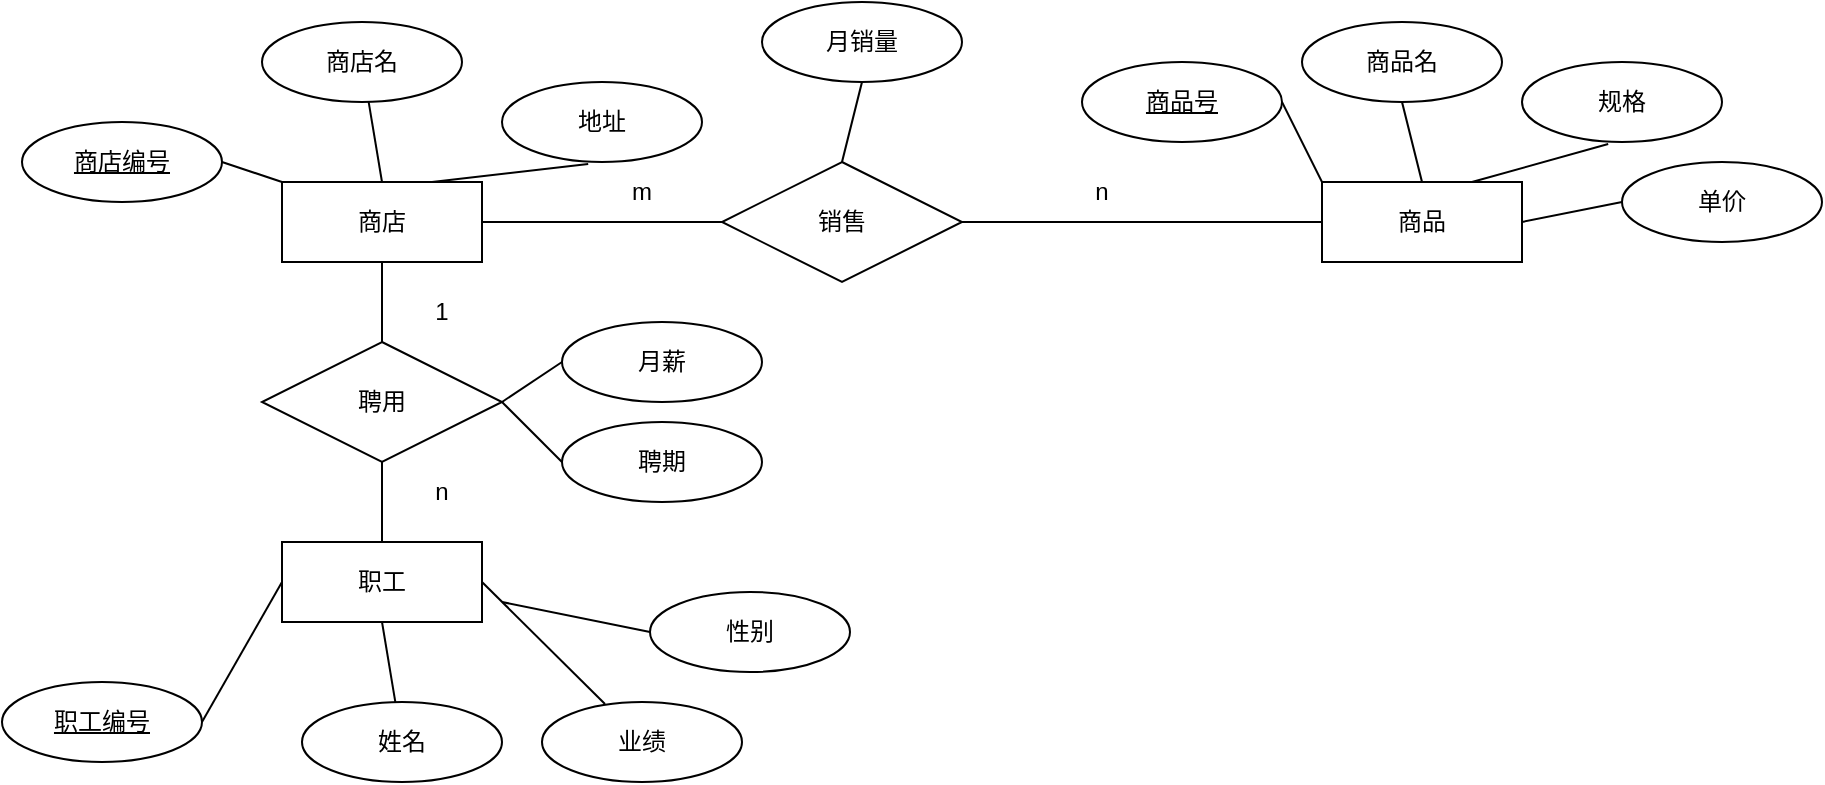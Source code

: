 <mxfile>
    <diagram id="zwYAlqA1al0VfaQJe72U" name="第 1 页">
        <mxGraphModel dx="1396" dy="635" grid="1" gridSize="10" guides="1" tooltips="1" connect="1" arrows="1" fold="1" page="0" pageScale="1" pageWidth="827" pageHeight="1169" math="0" shadow="0">
            <root>
                <mxCell id="0"/>
                <mxCell id="1" parent="0"/>
                <mxCell id="2" value="商店" style="whiteSpace=wrap;html=1;align=center;" vertex="1" parent="1">
                    <mxGeometry x="130" y="340" width="100" height="40" as="geometry"/>
                </mxCell>
                <mxCell id="3" value="&lt;u&gt;商店编号&lt;/u&gt;" style="ellipse;whiteSpace=wrap;html=1;align=center;" vertex="1" parent="1">
                    <mxGeometry y="310" width="100" height="40" as="geometry"/>
                </mxCell>
                <mxCell id="4" value="商店名" style="ellipse;whiteSpace=wrap;html=1;align=center;" vertex="1" parent="1">
                    <mxGeometry x="120" y="260" width="100" height="40" as="geometry"/>
                </mxCell>
                <mxCell id="5" value="地址" style="ellipse;whiteSpace=wrap;html=1;align=center;" vertex="1" parent="1">
                    <mxGeometry x="240" y="290" width="100" height="40" as="geometry"/>
                </mxCell>
                <mxCell id="6" value="" style="endArrow=none;html=1;exitX=0.75;exitY=0;exitDx=0;exitDy=0;entryX=0.431;entryY=1.025;entryDx=0;entryDy=0;entryPerimeter=0;" edge="1" parent="1" source="2" target="5">
                    <mxGeometry width="50" height="50" relative="1" as="geometry">
                        <mxPoint x="390" y="300" as="sourcePoint"/>
                        <mxPoint x="440" y="250" as="targetPoint"/>
                    </mxGeometry>
                </mxCell>
                <mxCell id="7" value="" style="endArrow=none;html=1;exitX=0.5;exitY=0;exitDx=0;exitDy=0;" edge="1" parent="1" source="2" target="4">
                    <mxGeometry width="50" height="50" relative="1" as="geometry">
                        <mxPoint x="390" y="300" as="sourcePoint"/>
                        <mxPoint x="440" y="250" as="targetPoint"/>
                    </mxGeometry>
                </mxCell>
                <mxCell id="8" value="" style="endArrow=none;html=1;entryX=1;entryY=0.5;entryDx=0;entryDy=0;exitX=0;exitY=0;exitDx=0;exitDy=0;" edge="1" parent="1" source="2" target="3">
                    <mxGeometry width="50" height="50" relative="1" as="geometry">
                        <mxPoint x="390" y="300" as="sourcePoint"/>
                        <mxPoint x="440" y="250" as="targetPoint"/>
                    </mxGeometry>
                </mxCell>
                <mxCell id="9" value="商品" style="whiteSpace=wrap;html=1;align=center;" vertex="1" parent="1">
                    <mxGeometry x="650" y="340" width="100" height="40" as="geometry"/>
                </mxCell>
                <mxCell id="10" value="&lt;u&gt;商品号&lt;/u&gt;" style="ellipse;whiteSpace=wrap;html=1;align=center;" vertex="1" parent="1">
                    <mxGeometry x="530" y="280" width="100" height="40" as="geometry"/>
                </mxCell>
                <mxCell id="11" value="商品名" style="ellipse;whiteSpace=wrap;html=1;align=center;" vertex="1" parent="1">
                    <mxGeometry x="640" y="260" width="100" height="40" as="geometry"/>
                </mxCell>
                <mxCell id="12" value="规格" style="ellipse;whiteSpace=wrap;html=1;align=center;" vertex="1" parent="1">
                    <mxGeometry x="750" y="280" width="100" height="40" as="geometry"/>
                </mxCell>
                <mxCell id="13" value="" style="endArrow=none;html=1;exitX=0.75;exitY=0;exitDx=0;exitDy=0;entryX=0.431;entryY=1.025;entryDx=0;entryDy=0;entryPerimeter=0;" edge="1" parent="1" source="9" target="12">
                    <mxGeometry width="50" height="50" relative="1" as="geometry">
                        <mxPoint x="900" y="290" as="sourcePoint"/>
                        <mxPoint x="950" y="240" as="targetPoint"/>
                    </mxGeometry>
                </mxCell>
                <mxCell id="14" value="" style="endArrow=none;html=1;exitX=0.5;exitY=0;exitDx=0;exitDy=0;entryX=0.5;entryY=1;entryDx=0;entryDy=0;" edge="1" parent="1" source="9" target="11">
                    <mxGeometry width="50" height="50" relative="1" as="geometry">
                        <mxPoint x="910" y="300" as="sourcePoint"/>
                        <mxPoint x="693.326" y="299.956" as="targetPoint"/>
                    </mxGeometry>
                </mxCell>
                <mxCell id="15" value="" style="endArrow=none;html=1;entryX=1;entryY=0.5;entryDx=0;entryDy=0;exitX=0;exitY=0;exitDx=0;exitDy=0;" edge="1" parent="1" source="9" target="10">
                    <mxGeometry width="50" height="50" relative="1" as="geometry">
                        <mxPoint x="900" y="290" as="sourcePoint"/>
                        <mxPoint x="950" y="240" as="targetPoint"/>
                    </mxGeometry>
                </mxCell>
                <mxCell id="16" value="单价" style="ellipse;whiteSpace=wrap;html=1;align=center;" vertex="1" parent="1">
                    <mxGeometry x="800" y="330" width="100" height="40" as="geometry"/>
                </mxCell>
                <mxCell id="17" value="" style="endArrow=none;html=1;exitX=1;exitY=0.5;exitDx=0;exitDy=0;entryX=0;entryY=0.5;entryDx=0;entryDy=0;" edge="1" parent="1" source="9" target="16">
                    <mxGeometry width="50" height="50" relative="1" as="geometry">
                        <mxPoint x="530" y="290" as="sourcePoint"/>
                        <mxPoint x="580" y="240" as="targetPoint"/>
                    </mxGeometry>
                </mxCell>
                <mxCell id="18" value="职工" style="whiteSpace=wrap;html=1;align=center;" vertex="1" parent="1">
                    <mxGeometry x="130" y="520" width="100" height="40" as="geometry"/>
                </mxCell>
                <mxCell id="19" value="&lt;u&gt;职工编号&lt;/u&gt;" style="ellipse;whiteSpace=wrap;html=1;align=center;" vertex="1" parent="1">
                    <mxGeometry x="-10" y="590" width="100" height="40" as="geometry"/>
                </mxCell>
                <mxCell id="20" value="姓名" style="ellipse;whiteSpace=wrap;html=1;align=center;" vertex="1" parent="1">
                    <mxGeometry x="140" y="600" width="100" height="40" as="geometry"/>
                </mxCell>
                <mxCell id="21" value="性别" style="ellipse;whiteSpace=wrap;html=1;align=center;" vertex="1" parent="1">
                    <mxGeometry x="314" y="545" width="100" height="40" as="geometry"/>
                </mxCell>
                <mxCell id="22" value="" style="endArrow=none;html=1;entryX=0;entryY=0.5;entryDx=0;entryDy=0;" edge="1" parent="1" target="21">
                    <mxGeometry width="50" height="50" relative="1" as="geometry">
                        <mxPoint x="240" y="550" as="sourcePoint"/>
                        <mxPoint x="450" y="440" as="targetPoint"/>
                    </mxGeometry>
                </mxCell>
                <mxCell id="23" value="" style="endArrow=none;html=1;exitX=0.5;exitY=1;exitDx=0;exitDy=0;" edge="1" parent="1" source="18" target="20">
                    <mxGeometry width="50" height="50" relative="1" as="geometry">
                        <mxPoint x="190" y="570" as="sourcePoint"/>
                        <mxPoint x="450" y="440" as="targetPoint"/>
                    </mxGeometry>
                </mxCell>
                <mxCell id="24" value="" style="endArrow=none;html=1;entryX=1;entryY=0.5;entryDx=0;entryDy=0;exitX=0;exitY=0.5;exitDx=0;exitDy=0;" edge="1" parent="1" source="18" target="19">
                    <mxGeometry width="50" height="50" relative="1" as="geometry">
                        <mxPoint x="400" y="490" as="sourcePoint"/>
                        <mxPoint x="450" y="440" as="targetPoint"/>
                    </mxGeometry>
                </mxCell>
                <mxCell id="25" value="业绩" style="ellipse;whiteSpace=wrap;html=1;align=center;" vertex="1" parent="1">
                    <mxGeometry x="260" y="600" width="100" height="40" as="geometry"/>
                </mxCell>
                <mxCell id="26" value="" style="endArrow=none;html=1;exitX=1;exitY=0.5;exitDx=0;exitDy=0;entryX=0.315;entryY=0.025;entryDx=0;entryDy=0;entryPerimeter=0;" edge="1" parent="1" source="18" target="25">
                    <mxGeometry width="50" height="50" relative="1" as="geometry">
                        <mxPoint x="30" y="490" as="sourcePoint"/>
                        <mxPoint x="80" y="440" as="targetPoint"/>
                    </mxGeometry>
                </mxCell>
                <mxCell id="27" value="销售" style="shape=rhombus;perimeter=rhombusPerimeter;whiteSpace=wrap;html=1;align=center;" vertex="1" parent="1">
                    <mxGeometry x="350" y="330" width="120" height="60" as="geometry"/>
                </mxCell>
                <mxCell id="28" value="" style="endArrow=none;html=1;exitX=1;exitY=0.5;exitDx=0;exitDy=0;entryX=0;entryY=0.5;entryDx=0;entryDy=0;" edge="1" parent="1" source="2" target="27">
                    <mxGeometry width="50" height="50" relative="1" as="geometry">
                        <mxPoint x="390" y="470" as="sourcePoint"/>
                        <mxPoint x="440" y="420" as="targetPoint"/>
                    </mxGeometry>
                </mxCell>
                <mxCell id="29" value="" style="endArrow=none;html=1;entryX=0;entryY=0.5;entryDx=0;entryDy=0;exitX=1;exitY=0.5;exitDx=0;exitDy=0;" edge="1" parent="1" source="27" target="9">
                    <mxGeometry width="50" height="50" relative="1" as="geometry">
                        <mxPoint x="390" y="470" as="sourcePoint"/>
                        <mxPoint x="440" y="420" as="targetPoint"/>
                    </mxGeometry>
                </mxCell>
                <mxCell id="30" value="n" style="text;html=1;align=center;verticalAlign=middle;whiteSpace=wrap;rounded=0;" vertex="1" parent="1">
                    <mxGeometry x="510" y="330" width="60" height="30" as="geometry"/>
                </mxCell>
                <mxCell id="31" value="m" style="text;html=1;align=center;verticalAlign=middle;whiteSpace=wrap;rounded=0;" vertex="1" parent="1">
                    <mxGeometry x="280" y="330" width="60" height="30" as="geometry"/>
                </mxCell>
                <mxCell id="32" value="月销量" style="ellipse;whiteSpace=wrap;html=1;align=center;" vertex="1" parent="1">
                    <mxGeometry x="370" y="250" width="100" height="40" as="geometry"/>
                </mxCell>
                <mxCell id="33" value="" style="endArrow=none;html=1;entryX=0.5;entryY=1;entryDx=0;entryDy=0;" edge="1" parent="1" target="32">
                    <mxGeometry width="50" height="50" relative="1" as="geometry">
                        <mxPoint x="410" y="330" as="sourcePoint"/>
                        <mxPoint x="440" y="420" as="targetPoint"/>
                    </mxGeometry>
                </mxCell>
                <mxCell id="34" value="聘用" style="shape=rhombus;perimeter=rhombusPerimeter;whiteSpace=wrap;html=1;align=center;" vertex="1" parent="1">
                    <mxGeometry x="120" y="420" width="120" height="60" as="geometry"/>
                </mxCell>
                <mxCell id="35" value="" style="endArrow=none;html=1;entryX=0.5;entryY=1;entryDx=0;entryDy=0;exitX=0.5;exitY=0;exitDx=0;exitDy=0;" edge="1" parent="1" source="34" target="2">
                    <mxGeometry width="50" height="50" relative="1" as="geometry">
                        <mxPoint x="390" y="470" as="sourcePoint"/>
                        <mxPoint x="440" y="420" as="targetPoint"/>
                    </mxGeometry>
                </mxCell>
                <mxCell id="36" value="" style="endArrow=none;html=1;entryX=0.5;entryY=1;entryDx=0;entryDy=0;exitX=0.5;exitY=0;exitDx=0;exitDy=0;" edge="1" parent="1" source="18" target="34">
                    <mxGeometry width="50" height="50" relative="1" as="geometry">
                        <mxPoint x="390" y="470" as="sourcePoint"/>
                        <mxPoint x="440" y="420" as="targetPoint"/>
                    </mxGeometry>
                </mxCell>
                <mxCell id="38" value="n" style="text;html=1;align=center;verticalAlign=middle;whiteSpace=wrap;rounded=0;" vertex="1" parent="1">
                    <mxGeometry x="180" y="480" width="60" height="30" as="geometry"/>
                </mxCell>
                <mxCell id="39" value="1" style="text;html=1;align=center;verticalAlign=middle;whiteSpace=wrap;rounded=0;" vertex="1" parent="1">
                    <mxGeometry x="180" y="390" width="60" height="30" as="geometry"/>
                </mxCell>
                <mxCell id="40" value="聘期" style="ellipse;whiteSpace=wrap;html=1;align=center;" vertex="1" parent="1">
                    <mxGeometry x="270" y="460" width="100" height="40" as="geometry"/>
                </mxCell>
                <mxCell id="41" value="月薪" style="ellipse;whiteSpace=wrap;html=1;align=center;" vertex="1" parent="1">
                    <mxGeometry x="270" y="410" width="100" height="40" as="geometry"/>
                </mxCell>
                <mxCell id="42" value="" style="endArrow=none;html=1;exitX=1;exitY=0.5;exitDx=0;exitDy=0;entryX=0;entryY=0.5;entryDx=0;entryDy=0;" edge="1" parent="1" source="34" target="41">
                    <mxGeometry width="50" height="50" relative="1" as="geometry">
                        <mxPoint x="390" y="470" as="sourcePoint"/>
                        <mxPoint x="440" y="420" as="targetPoint"/>
                    </mxGeometry>
                </mxCell>
                <mxCell id="43" value="" style="endArrow=none;html=1;entryX=0;entryY=0.5;entryDx=0;entryDy=0;" edge="1" parent="1" target="40">
                    <mxGeometry width="50" height="50" relative="1" as="geometry">
                        <mxPoint x="240" y="450" as="sourcePoint"/>
                        <mxPoint x="440" y="420" as="targetPoint"/>
                    </mxGeometry>
                </mxCell>
            </root>
        </mxGraphModel>
    </diagram>
</mxfile>
